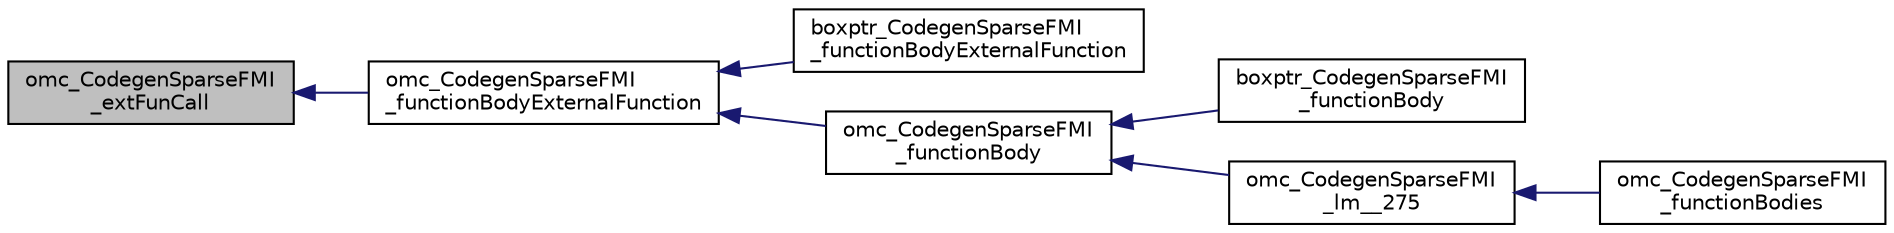 digraph "omc_CodegenSparseFMI_extFunCall"
{
  edge [fontname="Helvetica",fontsize="10",labelfontname="Helvetica",labelfontsize="10"];
  node [fontname="Helvetica",fontsize="10",shape=record];
  rankdir="LR";
  Node84556 [label="omc_CodegenSparseFMI\l_extFunCall",height=0.2,width=0.4,color="black", fillcolor="grey75", style="filled", fontcolor="black"];
  Node84556 -> Node84557 [dir="back",color="midnightblue",fontsize="10",style="solid",fontname="Helvetica"];
  Node84557 [label="omc_CodegenSparseFMI\l_functionBodyExternalFunction",height=0.2,width=0.4,color="black", fillcolor="white", style="filled",URL="$da/d88/_codegen_sparse_f_m_i_8h.html#a5e09b2cb18858511d73890a0bf42cb90"];
  Node84557 -> Node84558 [dir="back",color="midnightblue",fontsize="10",style="solid",fontname="Helvetica"];
  Node84558 [label="boxptr_CodegenSparseFMI\l_functionBodyExternalFunction",height=0.2,width=0.4,color="black", fillcolor="white", style="filled",URL="$da/d88/_codegen_sparse_f_m_i_8h.html#ab8402f23f28f71b20296d942781c5102"];
  Node84557 -> Node84559 [dir="back",color="midnightblue",fontsize="10",style="solid",fontname="Helvetica"];
  Node84559 [label="omc_CodegenSparseFMI\l_functionBody",height=0.2,width=0.4,color="black", fillcolor="white", style="filled",URL="$da/d88/_codegen_sparse_f_m_i_8h.html#a8326dd08d50f77b343a0b1e9fdee90d6"];
  Node84559 -> Node84560 [dir="back",color="midnightblue",fontsize="10",style="solid",fontname="Helvetica"];
  Node84560 [label="boxptr_CodegenSparseFMI\l_functionBody",height=0.2,width=0.4,color="black", fillcolor="white", style="filled",URL="$da/d88/_codegen_sparse_f_m_i_8h.html#a1450c37977ff46f0a318f1740d46b3a2"];
  Node84559 -> Node84561 [dir="back",color="midnightblue",fontsize="10",style="solid",fontname="Helvetica"];
  Node84561 [label="omc_CodegenSparseFMI\l_lm__275",height=0.2,width=0.4,color="black", fillcolor="white", style="filled",URL="$d1/d2e/_codegen_sparse_f_m_i_8c.html#afa6f1fb10983410b266344362bafabb7"];
  Node84561 -> Node84562 [dir="back",color="midnightblue",fontsize="10",style="solid",fontname="Helvetica"];
  Node84562 [label="omc_CodegenSparseFMI\l_functionBodies",height=0.2,width=0.4,color="black", fillcolor="white", style="filled",URL="$da/d88/_codegen_sparse_f_m_i_8h.html#ad5d463f801d993e3be31d7c8963771af"];
}

